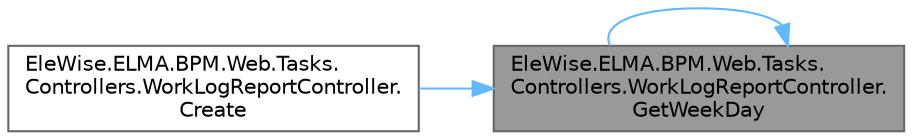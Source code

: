 digraph "EleWise.ELMA.BPM.Web.Tasks.Controllers.WorkLogReportController.GetWeekDay"
{
 // LATEX_PDF_SIZE
  bgcolor="transparent";
  edge [fontname=Helvetica,fontsize=10,labelfontname=Helvetica,labelfontsize=10];
  node [fontname=Helvetica,fontsize=10,shape=box,height=0.2,width=0.4];
  rankdir="RL";
  Node1 [id="Node000001",label="EleWise.ELMA.BPM.Web.Tasks.\lControllers.WorkLogReportController.\lGetWeekDay",height=0.2,width=0.4,color="gray40", fillcolor="grey60", style="filled", fontcolor="black",tooltip="Возвращает индекс дня недели."];
  Node1 -> Node2 [id="edge1_Node000001_Node000002",dir="back",color="steelblue1",style="solid",tooltip=" "];
  Node2 [id="Node000002",label="EleWise.ELMA.BPM.Web.Tasks.\lControllers.WorkLogReportController.\lCreate",height=0.2,width=0.4,color="grey40", fillcolor="white", style="filled",URL="$class_ele_wise_1_1_e_l_m_a_1_1_b_p_m_1_1_web_1_1_tasks_1_1_controllers_1_1_work_log_report_controller.html#a3e445768272977966902b36996ee00f0",tooltip="Создание отчёта о трудозатратах."];
  Node1 -> Node1 [id="edge2_Node000001_Node000001",dir="back",color="steelblue1",style="solid",tooltip=" "];
}
